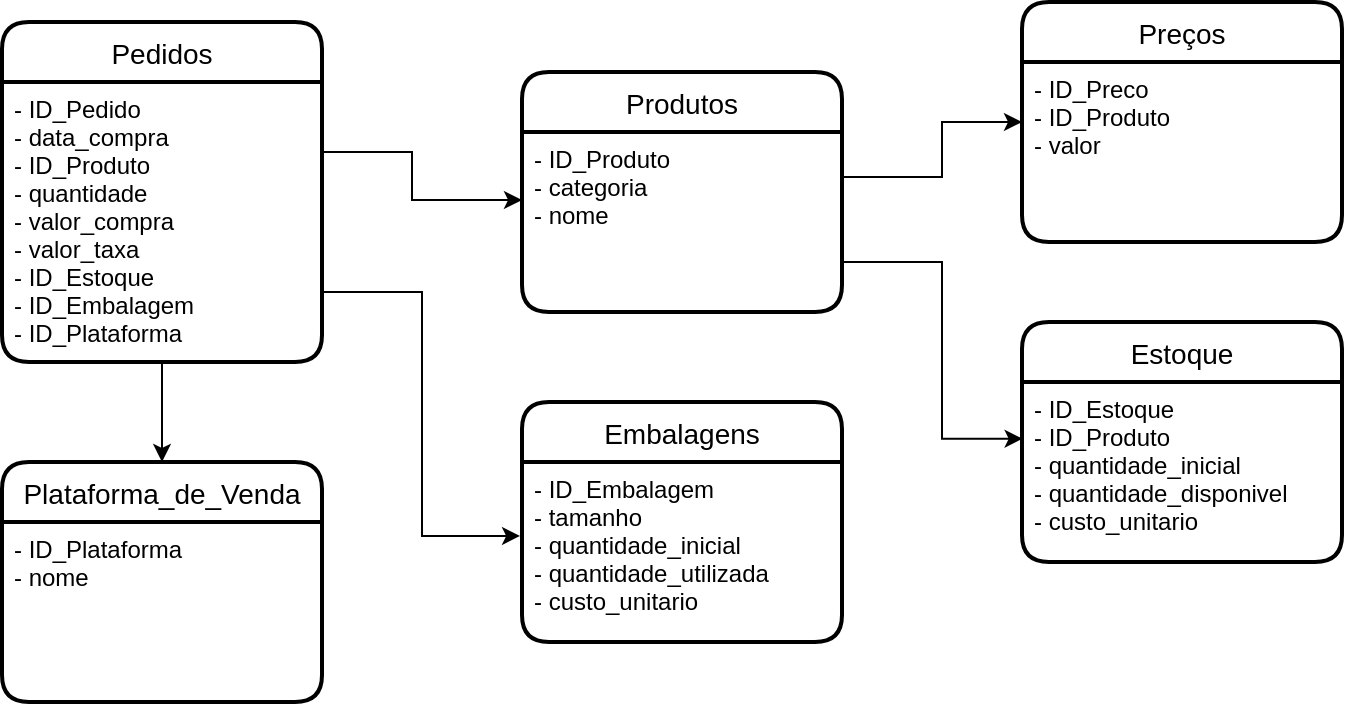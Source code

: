 <mxfile version="14.4.8" type="device"><diagram id="MsSqi0t88qCTHl7MyEZJ" name="Page-1"><mxGraphModel dx="1020" dy="751" grid="1" gridSize="10" guides="1" tooltips="1" connect="1" arrows="1" fold="1" page="1" pageScale="1" pageWidth="827" pageHeight="1169" math="0" shadow="0"><root><mxCell id="0"/><mxCell id="1" parent="0"/><mxCell id="HTn4_MxTwQrRYI4XO1vK-15" value="Pedidos" style="swimlane;childLayout=stackLayout;horizontal=1;startSize=30;horizontalStack=0;rounded=1;fontSize=14;fontStyle=0;strokeWidth=2;resizeParent=0;resizeLast=1;shadow=0;dashed=0;align=center;" parent="1" vertex="1"><mxGeometry x="110" y="130" width="160" height="170" as="geometry"/></mxCell><mxCell id="HTn4_MxTwQrRYI4XO1vK-16" value="- ID_Pedido&#xA;- data_compra&#xA;- ID_Produto&#xA;- quantidade&#xA;- valor_compra&#xA;- valor_taxa&#xA;- ID_Estoque&#xA;- ID_Embalagem&#xA;- ID_Plataforma&#xA;&#xA;" style="align=left;strokeColor=none;fillColor=none;spacingLeft=4;fontSize=12;verticalAlign=top;resizable=0;rotatable=0;part=1;" parent="HTn4_MxTwQrRYI4XO1vK-15" vertex="1"><mxGeometry y="30" width="160" height="140" as="geometry"/></mxCell><mxCell id="HTn4_MxTwQrRYI4XO1vK-20" style="edgeStyle=orthogonalEdgeStyle;rounded=0;orthogonalLoop=1;jettySize=auto;html=1;exitX=1;exitY=0.16;exitDx=0;exitDy=0;exitPerimeter=0;entryX=0;entryY=0.378;entryDx=0;entryDy=0;entryPerimeter=0;" parent="1" source="HTn4_MxTwQrRYI4XO1vK-16" target="HTn4_MxTwQrRYI4XO1vK-22" edge="1"><mxGeometry relative="1" as="geometry"><mxPoint x="420" y="210" as="targetPoint"/><Array as="points"><mxPoint x="270" y="195"/><mxPoint x="315" y="195"/><mxPoint x="315" y="219"/></Array></mxGeometry></mxCell><mxCell id="HTn4_MxTwQrRYI4XO1vK-32" style="edgeStyle=orthogonalEdgeStyle;rounded=0;orthogonalLoop=1;jettySize=auto;html=1;entryX=0.002;entryY=0.315;entryDx=0;entryDy=0;entryPerimeter=0;" parent="1" source="HTn4_MxTwQrRYI4XO1vK-21" target="HTn4_MxTwQrRYI4XO1vK-31" edge="1"><mxGeometry relative="1" as="geometry"><Array as="points"><mxPoint x="580" y="250"/><mxPoint x="580" y="338"/></Array></mxGeometry></mxCell><mxCell id="HTn4_MxTwQrRYI4XO1vK-21" value="Produtos" style="swimlane;childLayout=stackLayout;horizontal=1;startSize=30;horizontalStack=0;rounded=1;fontSize=14;fontStyle=0;strokeWidth=2;resizeParent=0;resizeLast=1;shadow=0;dashed=0;align=center;" parent="1" vertex="1"><mxGeometry x="370" y="155" width="160" height="120" as="geometry"/></mxCell><mxCell id="HTn4_MxTwQrRYI4XO1vK-22" value="- ID_Produto&#xA;- categoria&#xA;- nome" style="align=left;strokeColor=none;fillColor=none;spacingLeft=4;fontSize=12;verticalAlign=top;resizable=0;rotatable=0;part=1;" parent="HTn4_MxTwQrRYI4XO1vK-21" vertex="1"><mxGeometry y="30" width="160" height="90" as="geometry"/></mxCell><mxCell id="HTn4_MxTwQrRYI4XO1vK-23" style="edgeStyle=orthogonalEdgeStyle;rounded=0;orthogonalLoop=1;jettySize=auto;html=1;exitX=0.5;exitY=1;exitDx=0;exitDy=0;" parent="HTn4_MxTwQrRYI4XO1vK-21" source="HTn4_MxTwQrRYI4XO1vK-22" target="HTn4_MxTwQrRYI4XO1vK-22" edge="1"><mxGeometry relative="1" as="geometry"/></mxCell><mxCell id="HTn4_MxTwQrRYI4XO1vK-25" value="Embalagens" style="swimlane;childLayout=stackLayout;horizontal=1;startSize=30;horizontalStack=0;rounded=1;fontSize=14;fontStyle=0;strokeWidth=2;resizeParent=0;resizeLast=1;shadow=0;dashed=0;align=center;" parent="1" vertex="1"><mxGeometry x="370" y="320" width="160" height="120" as="geometry"/></mxCell><mxCell id="HTn4_MxTwQrRYI4XO1vK-26" value="- ID_Embalagem&#xA;- tamanho&#xA;- quantidade_inicial&#xA;- quantidade_utilizada&#xA;- custo_unitario&#xA;" style="align=left;strokeColor=none;fillColor=none;spacingLeft=4;fontSize=12;verticalAlign=top;resizable=0;rotatable=0;part=1;" parent="HTn4_MxTwQrRYI4XO1vK-25" vertex="1"><mxGeometry y="30" width="160" height="90" as="geometry"/></mxCell><mxCell id="HTn4_MxTwQrRYI4XO1vK-27" style="edgeStyle=orthogonalEdgeStyle;rounded=0;orthogonalLoop=1;jettySize=auto;html=1;exitX=1;exitY=0.75;exitDx=0;exitDy=0;entryX=-0.006;entryY=0.411;entryDx=0;entryDy=0;entryPerimeter=0;" parent="1" source="HTn4_MxTwQrRYI4XO1vK-16" target="HTn4_MxTwQrRYI4XO1vK-26" edge="1"><mxGeometry relative="1" as="geometry"/></mxCell><mxCell id="HTn4_MxTwQrRYI4XO1vK-30" value="Estoque" style="swimlane;childLayout=stackLayout;horizontal=1;startSize=30;horizontalStack=0;rounded=1;fontSize=14;fontStyle=0;strokeWidth=2;resizeParent=0;resizeLast=1;shadow=0;dashed=0;align=center;" parent="1" vertex="1"><mxGeometry x="620" y="280" width="160" height="120" as="geometry"/></mxCell><mxCell id="HTn4_MxTwQrRYI4XO1vK-31" value="- ID_Estoque&#xA;- ID_Produto&#xA;- quantidade_inicial&#xA;- quantidade_disponivel&#xA;- custo_unitario&#xA;" style="align=left;strokeColor=none;fillColor=none;spacingLeft=4;fontSize=12;verticalAlign=top;resizable=0;rotatable=0;part=1;" parent="HTn4_MxTwQrRYI4XO1vK-30" vertex="1"><mxGeometry y="30" width="160" height="90" as="geometry"/></mxCell><mxCell id="sca7rnFDfZGqnbIWQDkd-3" value="Preços" style="swimlane;childLayout=stackLayout;horizontal=1;startSize=30;horizontalStack=0;rounded=1;fontSize=14;fontStyle=0;strokeWidth=2;resizeParent=0;resizeLast=1;shadow=0;dashed=0;align=center;" vertex="1" parent="1"><mxGeometry x="620" y="120" width="160" height="120" as="geometry"/></mxCell><mxCell id="sca7rnFDfZGqnbIWQDkd-4" value="- ID_Preco&#xA;- ID_Produto&#xA;- valor&#xA;" style="align=left;strokeColor=none;fillColor=none;spacingLeft=4;fontSize=12;verticalAlign=top;resizable=0;rotatable=0;part=1;" vertex="1" parent="sca7rnFDfZGqnbIWQDkd-3"><mxGeometry y="30" width="160" height="90" as="geometry"/></mxCell><mxCell id="sca7rnFDfZGqnbIWQDkd-5" style="edgeStyle=orthogonalEdgeStyle;rounded=0;orthogonalLoop=1;jettySize=auto;html=1;exitX=1;exitY=0.25;exitDx=0;exitDy=0;entryX=0;entryY=0.5;entryDx=0;entryDy=0;" edge="1" parent="1" source="HTn4_MxTwQrRYI4XO1vK-22" target="sca7rnFDfZGqnbIWQDkd-3"><mxGeometry relative="1" as="geometry"><Array as="points"><mxPoint x="580" y="208"/><mxPoint x="580" y="180"/></Array></mxGeometry></mxCell><mxCell id="sca7rnFDfZGqnbIWQDkd-6" style="edgeStyle=orthogonalEdgeStyle;rounded=0;orthogonalLoop=1;jettySize=auto;html=1;entryX=0.5;entryY=0;entryDx=0;entryDy=0;" edge="1" parent="1" source="HTn4_MxTwQrRYI4XO1vK-16" target="sca7rnFDfZGqnbIWQDkd-7"><mxGeometry relative="1" as="geometry"><mxPoint x="190" y="410" as="targetPoint"/></mxGeometry></mxCell><mxCell id="sca7rnFDfZGqnbIWQDkd-7" value="Plataforma_de_Venda" style="swimlane;childLayout=stackLayout;horizontal=1;startSize=30;horizontalStack=0;rounded=1;fontSize=14;fontStyle=0;strokeWidth=2;resizeParent=0;resizeLast=1;shadow=0;dashed=0;align=center;" vertex="1" parent="1"><mxGeometry x="110" y="350" width="160" height="120" as="geometry"/></mxCell><mxCell id="sca7rnFDfZGqnbIWQDkd-8" value="- ID_Plataforma&#xA;- nome&#xA;" style="align=left;strokeColor=none;fillColor=none;spacingLeft=4;fontSize=12;verticalAlign=top;resizable=0;rotatable=0;part=1;" vertex="1" parent="sca7rnFDfZGqnbIWQDkd-7"><mxGeometry y="30" width="160" height="90" as="geometry"/></mxCell></root></mxGraphModel></diagram></mxfile>